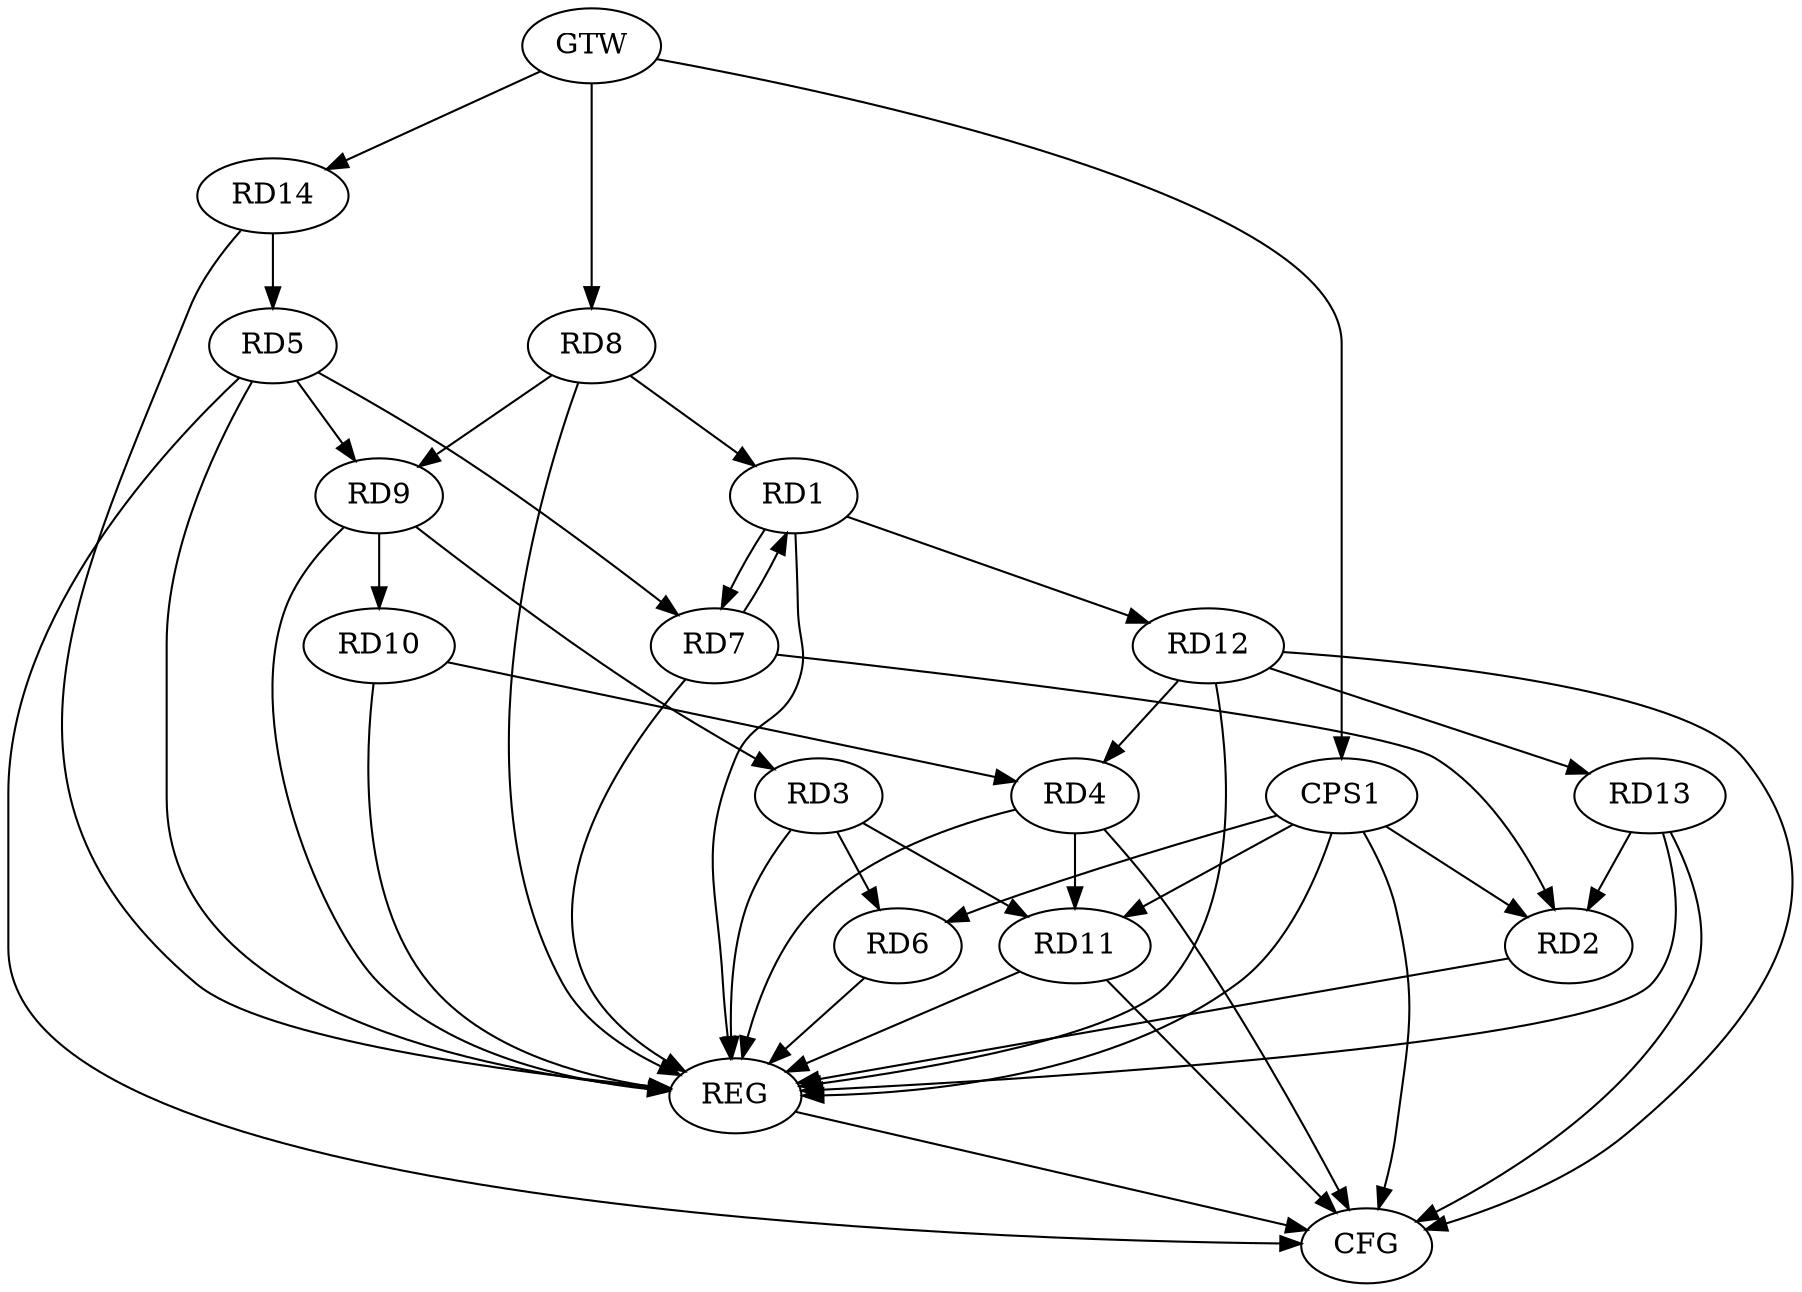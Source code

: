 strict digraph G {
  RD1 [ label="RD1" ];
  RD2 [ label="RD2" ];
  RD3 [ label="RD3" ];
  RD4 [ label="RD4" ];
  RD5 [ label="RD5" ];
  RD6 [ label="RD6" ];
  RD7 [ label="RD7" ];
  RD8 [ label="RD8" ];
  RD9 [ label="RD9" ];
  RD10 [ label="RD10" ];
  RD11 [ label="RD11" ];
  RD12 [ label="RD12" ];
  RD13 [ label="RD13" ];
  RD14 [ label="RD14" ];
  CPS1 [ label="CPS1" ];
  GTW [ label="GTW" ];
  REG [ label="REG" ];
  CFG [ label="CFG" ];
  RD1 -> RD7;
  RD7 -> RD1;
  RD8 -> RD1;
  RD1 -> RD12;
  RD7 -> RD2;
  RD13 -> RD2;
  RD3 -> RD6;
  RD9 -> RD3;
  RD3 -> RD11;
  RD10 -> RD4;
  RD4 -> RD11;
  RD12 -> RD4;
  RD5 -> RD7;
  RD5 -> RD9;
  RD14 -> RD5;
  RD8 -> RD9;
  RD9 -> RD10;
  RD12 -> RD13;
  CPS1 -> RD2;
  CPS1 -> RD6;
  CPS1 -> RD11;
  GTW -> RD8;
  GTW -> RD14;
  GTW -> CPS1;
  RD1 -> REG;
  RD2 -> REG;
  RD3 -> REG;
  RD4 -> REG;
  RD5 -> REG;
  RD6 -> REG;
  RD7 -> REG;
  RD8 -> REG;
  RD9 -> REG;
  RD10 -> REG;
  RD11 -> REG;
  RD12 -> REG;
  RD13 -> REG;
  RD14 -> REG;
  CPS1 -> REG;
  RD4 -> CFG;
  RD13 -> CFG;
  CPS1 -> CFG;
  RD5 -> CFG;
  RD11 -> CFG;
  RD12 -> CFG;
  REG -> CFG;
}
